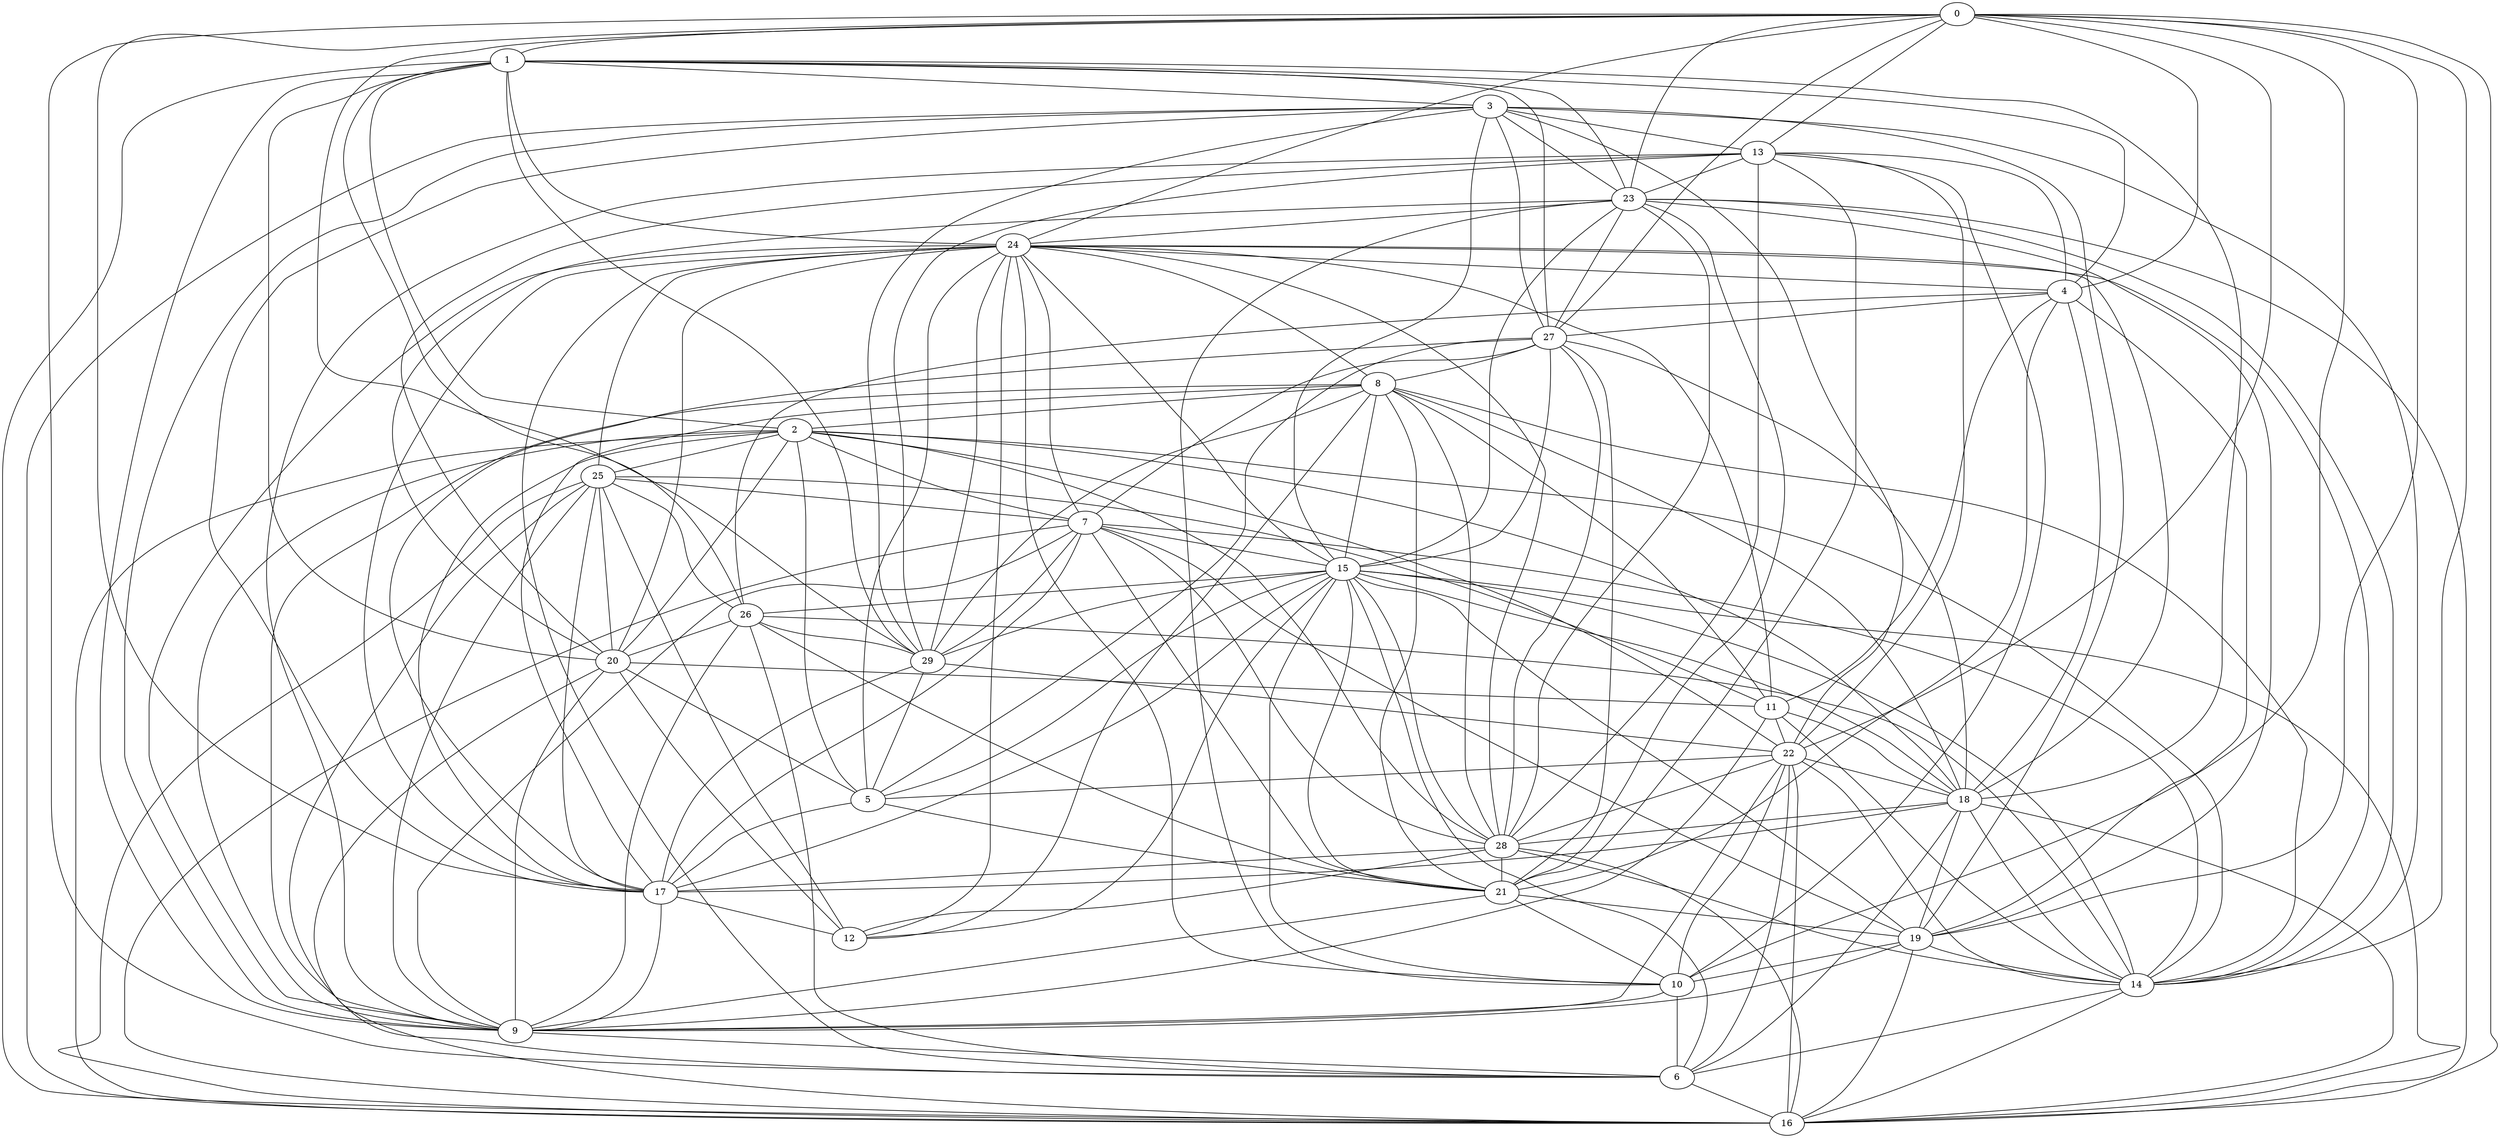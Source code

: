 graph G {
0
1
2
3
4
5
6
7
8
9
10
11
12
13
14
15
16
17
18
19
20
21
22
23
24
25
26
27
28
29
0 -- 1
0 -- 4
0 -- 6
0 -- 14
0 -- 17
0 -- 19
0 -- 22
0 -- 23
0 -- 24
0 -- 27
0 -- 29
1 -- 3
1 -- 9
1 -- 16
1 -- 18
1 -- 24
1 -- 26
1 -- 27
1 -- 29
2 -- 1
2 -- 5
2 -- 7
2 -- 9
2 -- 16
2 -- 17
2 -- 18
2 -- 20
2 -- 25
3 -- 13
3 -- 14
3 -- 16
3 -- 17
3 -- 19
3 -- 27
4 -- 1
4 -- 13
4 -- 19
4 -- 21
4 -- 26
4 -- 27
5 -- 17
5 -- 20
5 -- 21
5 -- 24
5 -- 27
6 -- 15
6 -- 16
6 -- 18
6 -- 22
6 -- 24
6 -- 25
6 -- 26
7 -- 15
7 -- 17
7 -- 21
7 -- 24
7 -- 27
7 -- 28
7 -- 29
8 -- 2
8 -- 11
8 -- 14
8 -- 15
8 -- 24
8 -- 28
8 -- 29
9 -- 3
9 -- 6
9 -- 7
9 -- 8
9 -- 11
9 -- 13
9 -- 19
9 -- 22
9 -- 25
9 -- 26
10 -- 0
10 -- 6
10 -- 9
10 -- 13
10 -- 15
10 -- 21
10 -- 23
10 -- 24
11 -- 4
11 -- 22
11 -- 24
12 -- 8
12 -- 15
12 -- 20
12 -- 25
13 -- 0
13 -- 23
14 -- 2
14 -- 6
14 -- 7
14 -- 11
14 -- 15
14 -- 16
14 -- 18
14 -- 26
14 -- 28
15 -- 3
15 -- 5
15 -- 18
15 -- 19
15 -- 23
15 -- 26
16 -- 0
16 -- 7
16 -- 15
16 -- 18
16 -- 19
16 -- 20
16 -- 23
17 -- 8
17 -- 9
17 -- 12
17 -- 15
17 -- 18
17 -- 24
17 -- 25
17 -- 27
18 -- 4
18 -- 8
18 -- 11
18 -- 19
18 -- 27
18 -- 28
19 -- 7
19 -- 10
19 -- 14
19 -- 23
20 -- 1
20 -- 9
20 -- 11
20 -- 13
20 -- 25
21 -- 8
21 -- 9
21 -- 13
21 -- 15
21 -- 19
21 -- 23
21 -- 26
22 -- 2
22 -- 3
22 -- 5
22 -- 10
22 -- 13
22 -- 14
22 -- 16
22 -- 18
23 -- 1
23 -- 3
23 -- 14
23 -- 20
23 -- 24
24 -- 4
24 -- 9
24 -- 12
24 -- 14
24 -- 15
24 -- 18
24 -- 20
24 -- 28
24 -- 29
25 -- 7
25 -- 11
25 -- 16
25 -- 24
26 -- 20
26 -- 25
26 -- 29
27 -- 8
27 -- 15
27 -- 21
27 -- 23
27 -- 28
28 -- 2
28 -- 12
28 -- 13
28 -- 15
28 -- 16
28 -- 17
28 -- 21
28 -- 22
28 -- 23
29 -- 3
29 -- 5
29 -- 13
29 -- 15
29 -- 17
29 -- 22
}
